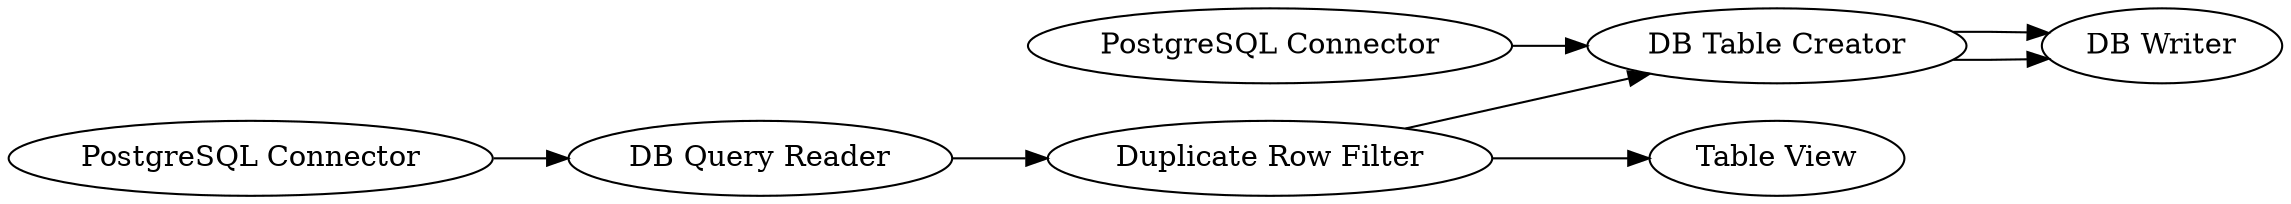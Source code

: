 digraph {
	16 [label="PostgreSQL Connector"]
	18 [label="DB Table Creator"]
	19 [label="DB Writer"]
	20 [label="PostgreSQL Connector"]
	21 [label="Table View"]
	22 [label="DB Query Reader"]
	23 [label="Duplicate Row Filter"]
	16 -> 18
	18 -> 19
	18 -> 19
	20 -> 22
	22 -> 23
	23 -> 21
	23 -> 18
	rankdir=LR
}
